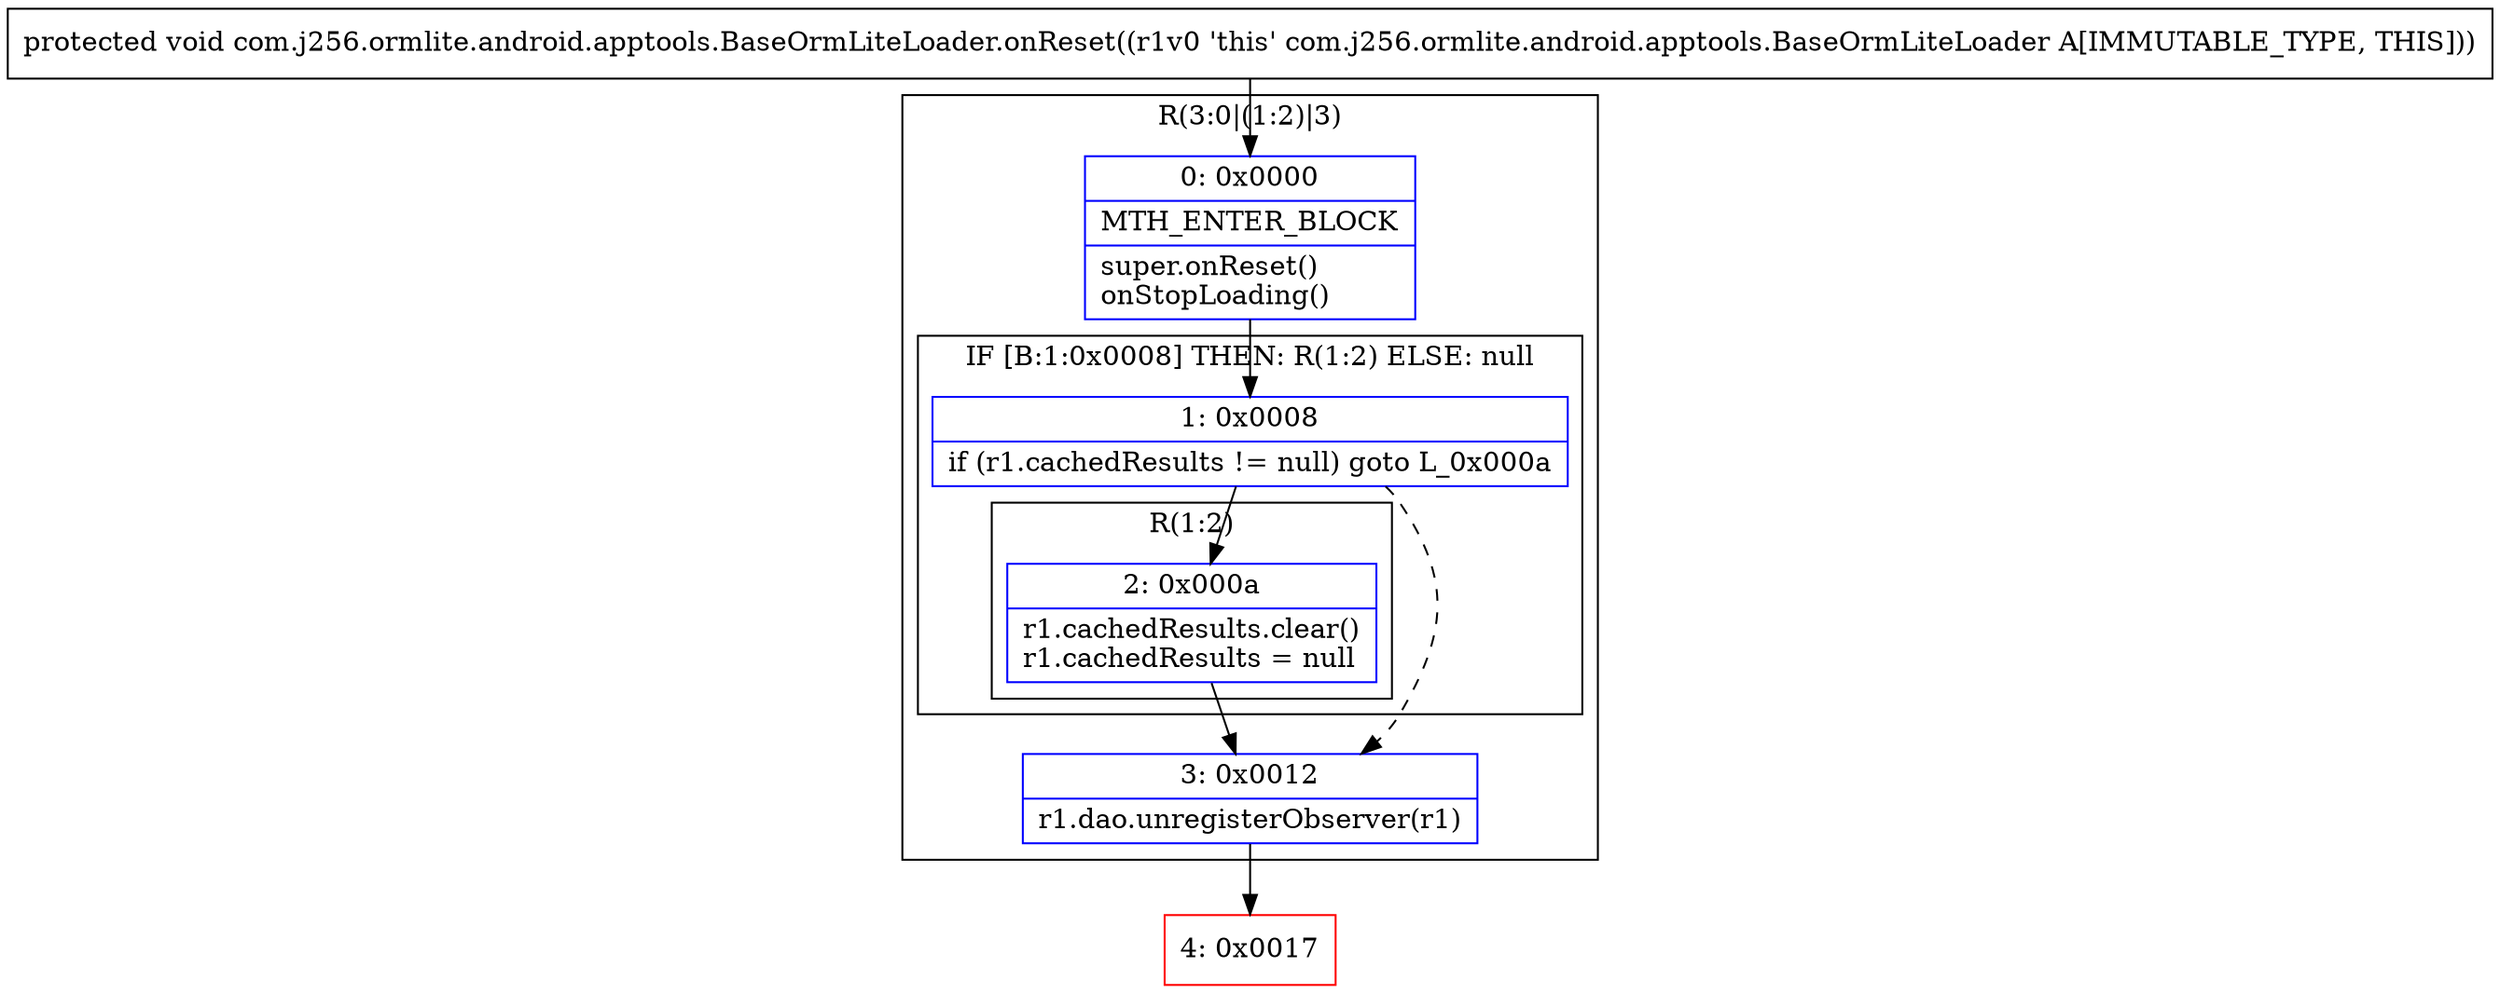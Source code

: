 digraph "CFG forcom.j256.ormlite.android.apptools.BaseOrmLiteLoader.onReset()V" {
subgraph cluster_Region_1767782543 {
label = "R(3:0|(1:2)|3)";
node [shape=record,color=blue];
Node_0 [shape=record,label="{0\:\ 0x0000|MTH_ENTER_BLOCK\l|super.onReset()\lonStopLoading()\l}"];
subgraph cluster_IfRegion_1437547808 {
label = "IF [B:1:0x0008] THEN: R(1:2) ELSE: null";
node [shape=record,color=blue];
Node_1 [shape=record,label="{1\:\ 0x0008|if (r1.cachedResults != null) goto L_0x000a\l}"];
subgraph cluster_Region_1933336038 {
label = "R(1:2)";
node [shape=record,color=blue];
Node_2 [shape=record,label="{2\:\ 0x000a|r1.cachedResults.clear()\lr1.cachedResults = null\l}"];
}
}
Node_3 [shape=record,label="{3\:\ 0x0012|r1.dao.unregisterObserver(r1)\l}"];
}
Node_4 [shape=record,color=red,label="{4\:\ 0x0017}"];
MethodNode[shape=record,label="{protected void com.j256.ormlite.android.apptools.BaseOrmLiteLoader.onReset((r1v0 'this' com.j256.ormlite.android.apptools.BaseOrmLiteLoader A[IMMUTABLE_TYPE, THIS])) }"];
MethodNode -> Node_0;
Node_0 -> Node_1;
Node_1 -> Node_2;
Node_1 -> Node_3[style=dashed];
Node_2 -> Node_3;
Node_3 -> Node_4;
}

